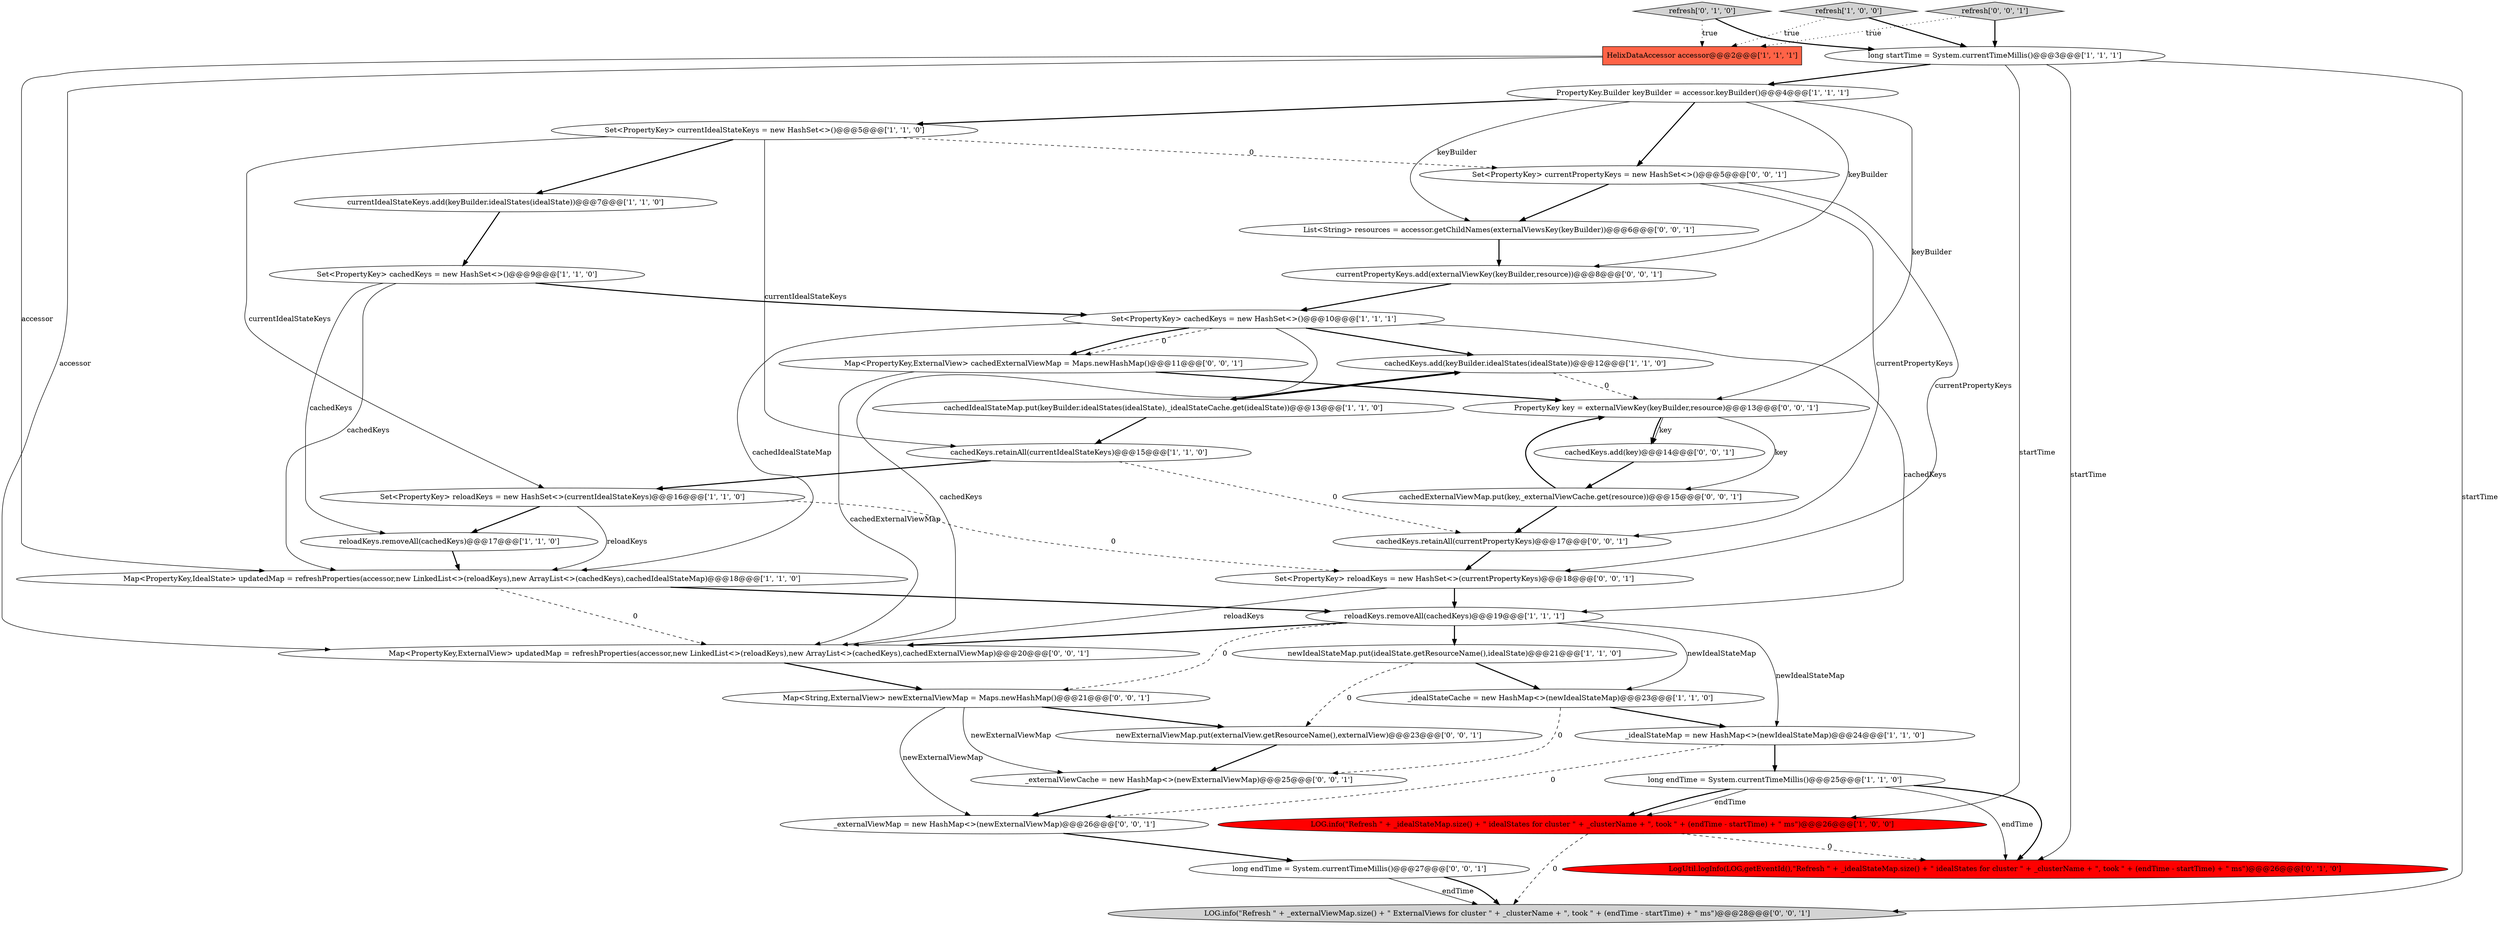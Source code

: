 digraph {
36 [style = filled, label = "_externalViewCache = new HashMap<>(newExternalViewMap)@@@25@@@['0', '0', '1']", fillcolor = white, shape = ellipse image = "AAA0AAABBB3BBB"];
13 [style = filled, label = "Set<PropertyKey> cachedKeys = new HashSet<>()@@@9@@@['1', '1', '0']", fillcolor = white, shape = ellipse image = "AAA0AAABBB1BBB"];
23 [style = filled, label = "Map<String,ExternalView> newExternalViewMap = Maps.newHashMap()@@@21@@@['0', '0', '1']", fillcolor = white, shape = ellipse image = "AAA0AAABBB3BBB"];
2 [style = filled, label = "PropertyKey.Builder keyBuilder = accessor.keyBuilder()@@@4@@@['1', '1', '1']", fillcolor = white, shape = ellipse image = "AAA0AAABBB1BBB"];
35 [style = filled, label = "long endTime = System.currentTimeMillis()@@@27@@@['0', '0', '1']", fillcolor = white, shape = ellipse image = "AAA0AAABBB3BBB"];
3 [style = filled, label = "newIdealStateMap.put(idealState.getResourceName(),idealState)@@@21@@@['1', '1', '0']", fillcolor = white, shape = ellipse image = "AAA0AAABBB1BBB"];
22 [style = filled, label = "Set<PropertyKey> reloadKeys = new HashSet<>(currentPropertyKeys)@@@18@@@['0', '0', '1']", fillcolor = white, shape = ellipse image = "AAA0AAABBB3BBB"];
28 [style = filled, label = "Map<PropertyKey,ExternalView> cachedExternalViewMap = Maps.newHashMap()@@@11@@@['0', '0', '1']", fillcolor = white, shape = ellipse image = "AAA0AAABBB3BBB"];
14 [style = filled, label = "Map<PropertyKey,IdealState> updatedMap = refreshProperties(accessor,new LinkedList<>(reloadKeys),new ArrayList<>(cachedKeys),cachedIdealStateMap)@@@18@@@['1', '1', '0']", fillcolor = white, shape = ellipse image = "AAA0AAABBB1BBB"];
10 [style = filled, label = "Set<PropertyKey> currentIdealStateKeys = new HashSet<>()@@@5@@@['1', '1', '0']", fillcolor = white, shape = ellipse image = "AAA0AAABBB1BBB"];
24 [style = filled, label = "cachedKeys.retainAll(currentPropertyKeys)@@@17@@@['0', '0', '1']", fillcolor = white, shape = ellipse image = "AAA0AAABBB3BBB"];
27 [style = filled, label = "Set<PropertyKey> currentPropertyKeys = new HashSet<>()@@@5@@@['0', '0', '1']", fillcolor = white, shape = ellipse image = "AAA0AAABBB3BBB"];
9 [style = filled, label = "reloadKeys.removeAll(cachedKeys)@@@17@@@['1', '1', '0']", fillcolor = white, shape = ellipse image = "AAA0AAABBB1BBB"];
17 [style = filled, label = "cachedKeys.retainAll(currentIdealStateKeys)@@@15@@@['1', '1', '0']", fillcolor = white, shape = ellipse image = "AAA0AAABBB1BBB"];
16 [style = filled, label = "cachedKeys.add(keyBuilder.idealStates(idealState))@@@12@@@['1', '1', '0']", fillcolor = white, shape = ellipse image = "AAA0AAABBB1BBB"];
15 [style = filled, label = "refresh['1', '0', '0']", fillcolor = lightgray, shape = diamond image = "AAA0AAABBB1BBB"];
5 [style = filled, label = "Set<PropertyKey> reloadKeys = new HashSet<>(currentIdealStateKeys)@@@16@@@['1', '1', '0']", fillcolor = white, shape = ellipse image = "AAA0AAABBB1BBB"];
1 [style = filled, label = "cachedIdealStateMap.put(keyBuilder.idealStates(idealState),_idealStateCache.get(idealState))@@@13@@@['1', '1', '0']", fillcolor = white, shape = ellipse image = "AAA0AAABBB1BBB"];
4 [style = filled, label = "currentIdealStateKeys.add(keyBuilder.idealStates(idealState))@@@7@@@['1', '1', '0']", fillcolor = white, shape = ellipse image = "AAA0AAABBB1BBB"];
0 [style = filled, label = "Set<PropertyKey> cachedKeys = new HashSet<>()@@@10@@@['1', '1', '1']", fillcolor = white, shape = ellipse image = "AAA0AAABBB1BBB"];
37 [style = filled, label = "refresh['0', '0', '1']", fillcolor = lightgray, shape = diamond image = "AAA0AAABBB3BBB"];
31 [style = filled, label = "LOG.info(\"Refresh \" + _externalViewMap.size() + \" ExternalViews for cluster \" + _clusterName + \", took \" + (endTime - startTime) + \" ms\")@@@28@@@['0', '0', '1']", fillcolor = lightgray, shape = ellipse image = "AAA0AAABBB3BBB"];
8 [style = filled, label = "_idealStateMap = new HashMap<>(newIdealStateMap)@@@24@@@['1', '1', '0']", fillcolor = white, shape = ellipse image = "AAA0AAABBB1BBB"];
12 [style = filled, label = "_idealStateCache = new HashMap<>(newIdealStateMap)@@@23@@@['1', '1', '0']", fillcolor = white, shape = ellipse image = "AAA0AAABBB1BBB"];
34 [style = filled, label = "Map<PropertyKey,ExternalView> updatedMap = refreshProperties(accessor,new LinkedList<>(reloadKeys),new ArrayList<>(cachedKeys),cachedExternalViewMap)@@@20@@@['0', '0', '1']", fillcolor = white, shape = ellipse image = "AAA0AAABBB3BBB"];
11 [style = filled, label = "long endTime = System.currentTimeMillis()@@@25@@@['1', '1', '0']", fillcolor = white, shape = ellipse image = "AAA0AAABBB1BBB"];
7 [style = filled, label = "long startTime = System.currentTimeMillis()@@@3@@@['1', '1', '1']", fillcolor = white, shape = ellipse image = "AAA0AAABBB1BBB"];
32 [style = filled, label = "List<String> resources = accessor.getChildNames(externalViewsKey(keyBuilder))@@@6@@@['0', '0', '1']", fillcolor = white, shape = ellipse image = "AAA0AAABBB3BBB"];
6 [style = filled, label = "reloadKeys.removeAll(cachedKeys)@@@19@@@['1', '1', '1']", fillcolor = white, shape = ellipse image = "AAA0AAABBB1BBB"];
25 [style = filled, label = "PropertyKey key = externalViewKey(keyBuilder,resource)@@@13@@@['0', '0', '1']", fillcolor = white, shape = ellipse image = "AAA0AAABBB3BBB"];
19 [style = filled, label = "LOG.info(\"Refresh \" + _idealStateMap.size() + \" idealStates for cluster \" + _clusterName + \", took \" + (endTime - startTime) + \" ms\")@@@26@@@['1', '0', '0']", fillcolor = red, shape = ellipse image = "AAA1AAABBB1BBB"];
33 [style = filled, label = "cachedKeys.add(key)@@@14@@@['0', '0', '1']", fillcolor = white, shape = ellipse image = "AAA0AAABBB3BBB"];
21 [style = filled, label = "refresh['0', '1', '0']", fillcolor = lightgray, shape = diamond image = "AAA0AAABBB2BBB"];
30 [style = filled, label = "_externalViewMap = new HashMap<>(newExternalViewMap)@@@26@@@['0', '0', '1']", fillcolor = white, shape = ellipse image = "AAA0AAABBB3BBB"];
18 [style = filled, label = "HelixDataAccessor accessor@@@2@@@['1', '1', '1']", fillcolor = tomato, shape = box image = "AAA0AAABBB1BBB"];
38 [style = filled, label = "cachedExternalViewMap.put(key,_externalViewCache.get(resource))@@@15@@@['0', '0', '1']", fillcolor = white, shape = ellipse image = "AAA0AAABBB3BBB"];
26 [style = filled, label = "currentPropertyKeys.add(externalViewKey(keyBuilder,resource))@@@8@@@['0', '0', '1']", fillcolor = white, shape = ellipse image = "AAA0AAABBB3BBB"];
20 [style = filled, label = "LogUtil.logInfo(LOG,getEventId(),\"Refresh \" + _idealStateMap.size() + \" idealStates for cluster \" + _clusterName + \", took \" + (endTime - startTime) + \" ms\")@@@26@@@['0', '1', '0']", fillcolor = red, shape = ellipse image = "AAA1AAABBB2BBB"];
29 [style = filled, label = "newExternalViewMap.put(externalView.getResourceName(),externalView)@@@23@@@['0', '0', '1']", fillcolor = white, shape = ellipse image = "AAA0AAABBB3BBB"];
6->3 [style = bold, label=""];
27->32 [style = bold, label=""];
5->9 [style = bold, label=""];
25->33 [style = bold, label=""];
17->24 [style = dashed, label="0"];
21->18 [style = dotted, label="true"];
35->31 [style = solid, label="endTime"];
5->14 [style = solid, label="reloadKeys"];
22->34 [style = solid, label="reloadKeys"];
10->27 [style = dashed, label="0"];
11->19 [style = solid, label="endTime"];
23->29 [style = bold, label=""];
7->31 [style = solid, label="startTime"];
9->14 [style = bold, label=""];
28->25 [style = bold, label=""];
8->30 [style = dashed, label="0"];
23->36 [style = solid, label="newExternalViewMap"];
8->11 [style = bold, label=""];
28->34 [style = solid, label="cachedExternalViewMap"];
29->36 [style = bold, label=""];
35->31 [style = bold, label=""];
17->5 [style = bold, label=""];
2->25 [style = solid, label="keyBuilder"];
16->25 [style = dashed, label="0"];
15->18 [style = dotted, label="true"];
37->18 [style = dotted, label="true"];
10->17 [style = solid, label="currentIdealStateKeys"];
0->28 [style = dashed, label="0"];
32->26 [style = bold, label=""];
1->17 [style = bold, label=""];
6->12 [style = solid, label="newIdealStateMap"];
36->30 [style = bold, label=""];
26->0 [style = bold, label=""];
1->16 [style = bold, label=""];
7->2 [style = bold, label=""];
0->34 [style = solid, label="cachedKeys"];
10->5 [style = solid, label="currentIdealStateKeys"];
7->20 [style = solid, label="startTime"];
21->7 [style = bold, label=""];
2->27 [style = bold, label=""];
38->25 [style = bold, label=""];
13->14 [style = solid, label="cachedKeys"];
27->24 [style = solid, label="currentPropertyKeys"];
14->6 [style = bold, label=""];
18->14 [style = solid, label="accessor"];
22->6 [style = bold, label=""];
13->0 [style = bold, label=""];
0->16 [style = bold, label=""];
2->32 [style = solid, label="keyBuilder"];
6->34 [style = bold, label=""];
0->6 [style = solid, label="cachedKeys"];
38->24 [style = bold, label=""];
4->13 [style = bold, label=""];
13->9 [style = solid, label="cachedKeys"];
27->22 [style = solid, label="currentPropertyKeys"];
23->30 [style = solid, label="newExternalViewMap"];
2->26 [style = solid, label="keyBuilder"];
3->12 [style = bold, label=""];
2->10 [style = bold, label=""];
37->7 [style = bold, label=""];
0->14 [style = solid, label="cachedIdealStateMap"];
30->35 [style = bold, label=""];
25->33 [style = solid, label="key"];
16->1 [style = bold, label=""];
12->8 [style = bold, label=""];
34->23 [style = bold, label=""];
18->34 [style = solid, label="accessor"];
19->31 [style = dashed, label="0"];
3->29 [style = dashed, label="0"];
5->22 [style = dashed, label="0"];
11->20 [style = bold, label=""];
15->7 [style = bold, label=""];
14->34 [style = dashed, label="0"];
19->20 [style = dashed, label="0"];
11->19 [style = bold, label=""];
11->20 [style = solid, label="endTime"];
25->38 [style = solid, label="key"];
24->22 [style = bold, label=""];
7->19 [style = solid, label="startTime"];
12->36 [style = dashed, label="0"];
10->4 [style = bold, label=""];
33->38 [style = bold, label=""];
6->8 [style = solid, label="newIdealStateMap"];
6->23 [style = dashed, label="0"];
0->28 [style = bold, label=""];
}
